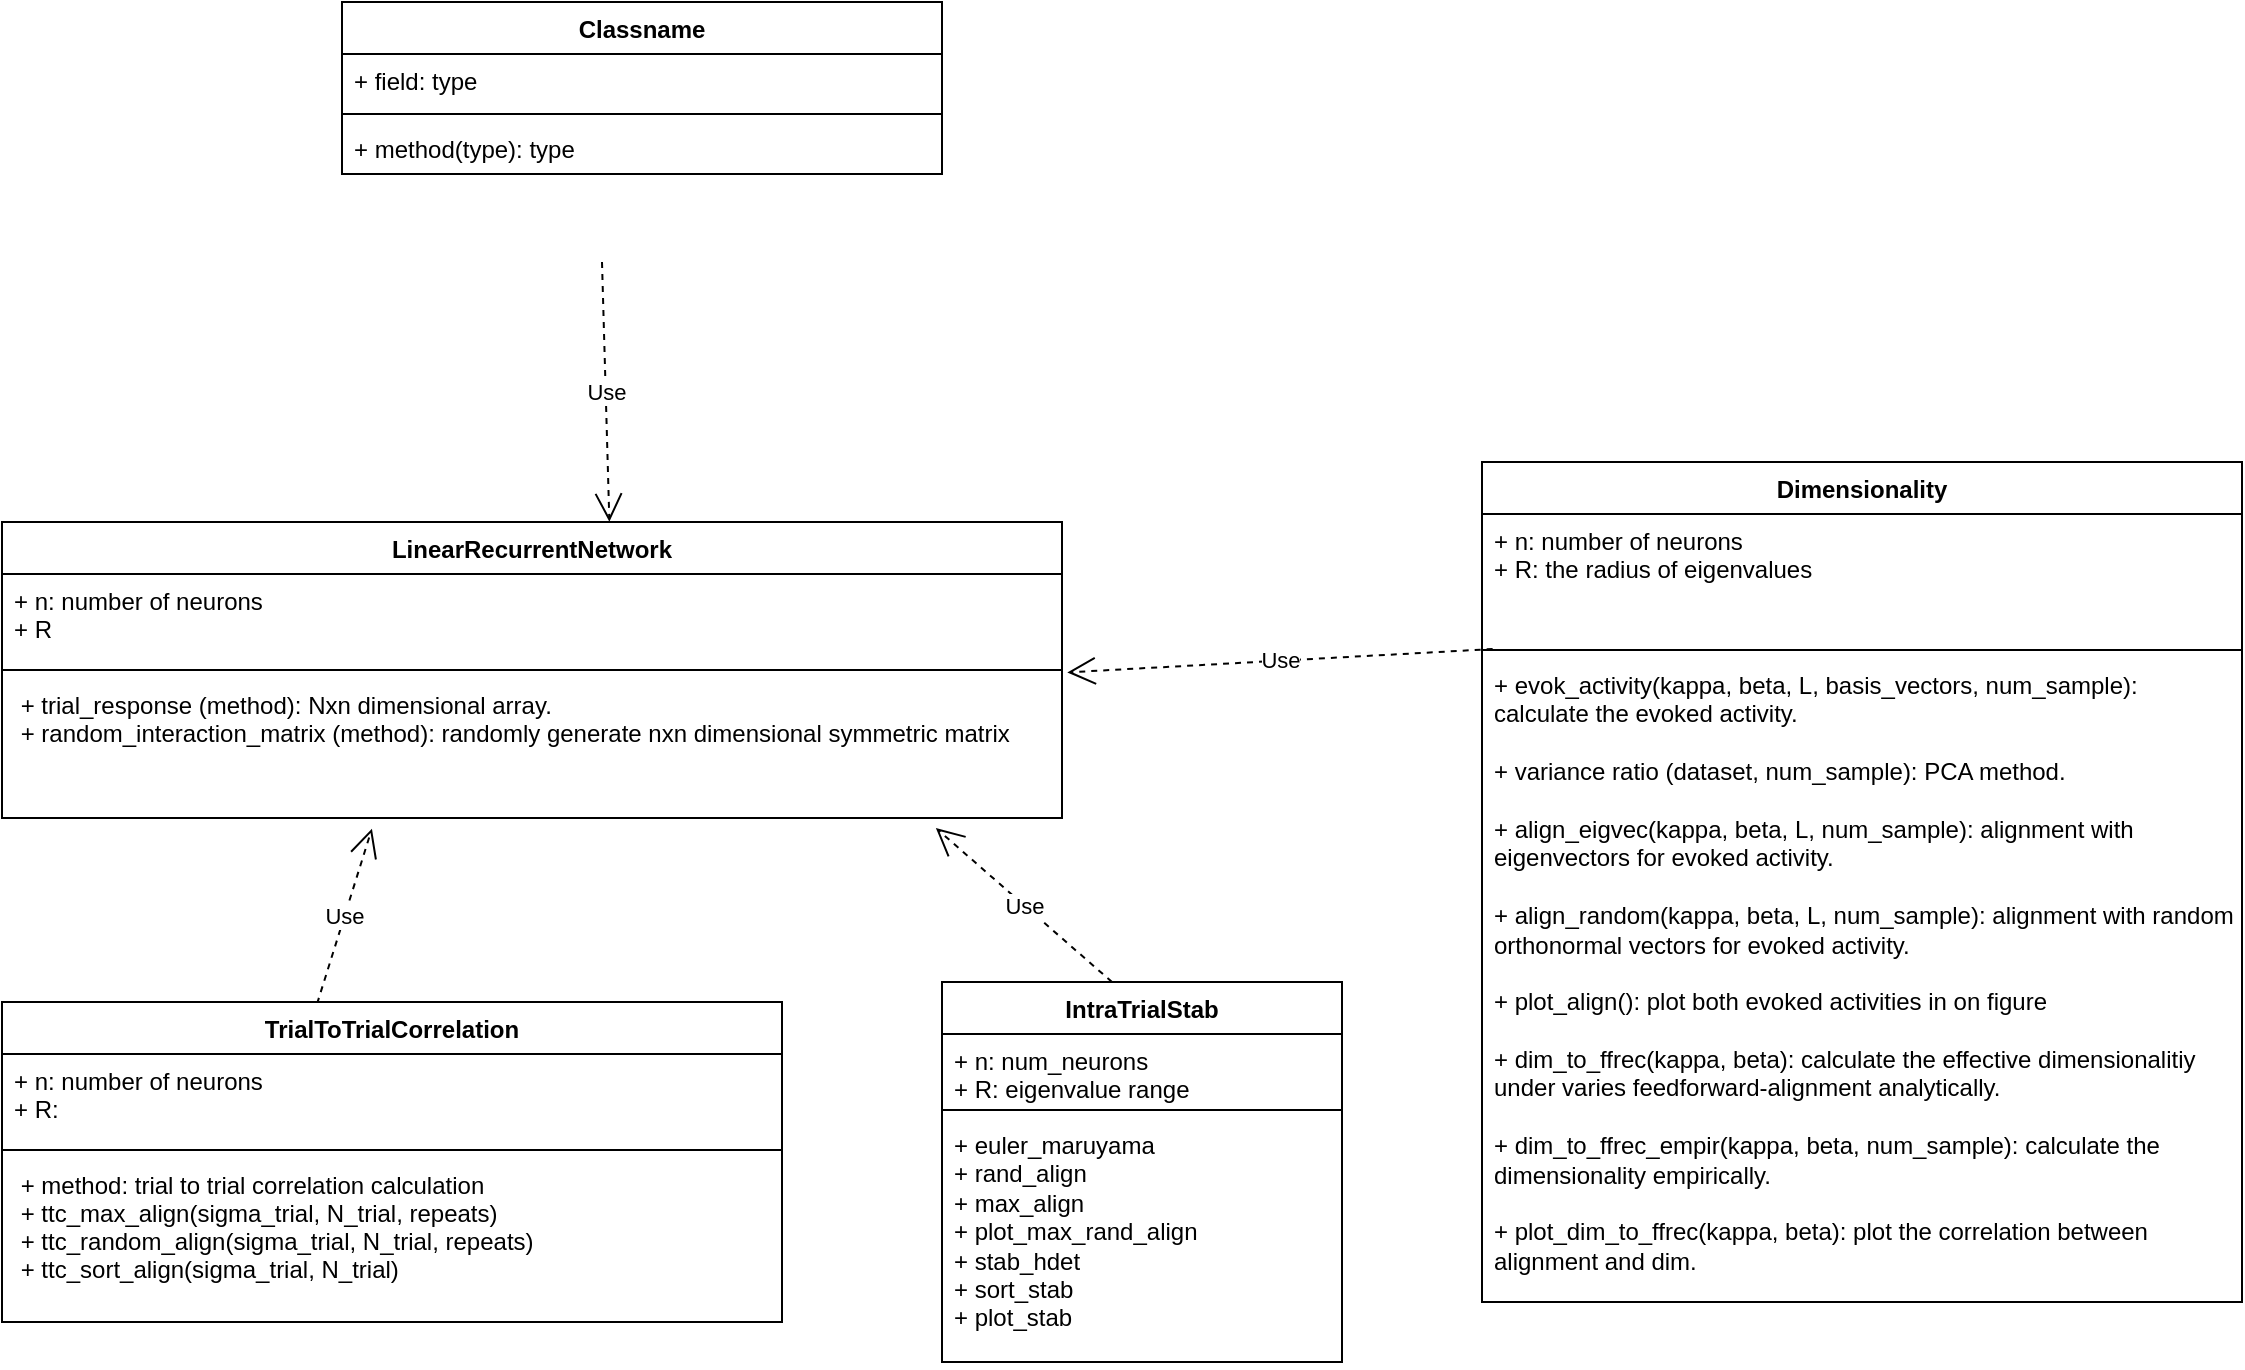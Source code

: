 <mxfile version="21.6.2" type="github">
  <diagram id="dGOGpCLeey213xIE_ilE" name="Page-1">
    <mxGraphModel dx="737" dy="1570" grid="1" gridSize="10" guides="1" tooltips="1" connect="1" arrows="1" fold="1" page="1" pageScale="1" pageWidth="827" pageHeight="1169" math="0" shadow="0">
      <root>
        <mxCell id="0" />
        <mxCell id="1" parent="0" />
        <mxCell id="rlB1_ra6VnP8-Edz8Y6e-7" value="LinearRecurrentNetwork" style="swimlane;fontStyle=1;align=center;verticalAlign=top;childLayout=stackLayout;horizontal=1;startSize=26;horizontalStack=0;resizeParent=1;resizeParentMax=0;resizeLast=0;collapsible=1;marginBottom=0;" parent="1" vertex="1">
          <mxGeometry x="20" y="10" width="530" height="148" as="geometry" />
        </mxCell>
        <mxCell id="rlB1_ra6VnP8-Edz8Y6e-8" value="+ n: number of neurons&#xa;+ R" style="text;strokeColor=none;fillColor=none;align=left;verticalAlign=top;spacingLeft=4;spacingRight=4;overflow=hidden;rotatable=0;points=[[0,0.5],[1,0.5]];portConstraint=eastwest;" parent="rlB1_ra6VnP8-Edz8Y6e-7" vertex="1">
          <mxGeometry y="26" width="530" height="44" as="geometry" />
        </mxCell>
        <mxCell id="rlB1_ra6VnP8-Edz8Y6e-9" value="" style="line;strokeWidth=1;fillColor=none;align=left;verticalAlign=middle;spacingTop=-1;spacingLeft=3;spacingRight=3;rotatable=0;labelPosition=right;points=[];portConstraint=eastwest;" parent="rlB1_ra6VnP8-Edz8Y6e-7" vertex="1">
          <mxGeometry y="70" width="530" height="8" as="geometry" />
        </mxCell>
        <mxCell id="rlB1_ra6VnP8-Edz8Y6e-10" value=" + trial_response (method): Nxn dimensional array.&#xa; + random_interaction_matrix (method): randomly generate nxn dimensional symmetric matrix &#xa; " style="text;strokeColor=none;fillColor=none;align=left;verticalAlign=top;spacingLeft=4;spacingRight=4;overflow=hidden;rotatable=0;points=[[0,0.5],[1,0.5]];portConstraint=eastwest;" parent="rlB1_ra6VnP8-Edz8Y6e-7" vertex="1">
          <mxGeometry y="78" width="530" height="70" as="geometry" />
        </mxCell>
        <mxCell id="rlB1_ra6VnP8-Edz8Y6e-13" value="Use" style="endArrow=open;endSize=12;dashed=1;html=1;rounded=0;entryX=0.349;entryY=1.076;entryDx=0;entryDy=0;entryPerimeter=0;exitX=0.404;exitY=0.005;exitDx=0;exitDy=0;exitPerimeter=0;" parent="1" source="rlB1_ra6VnP8-Edz8Y6e-14" target="rlB1_ra6VnP8-Edz8Y6e-10" edge="1">
          <mxGeometry width="160" relative="1" as="geometry">
            <mxPoint x="209" y="400" as="sourcePoint" />
            <mxPoint x="500" y="370" as="targetPoint" />
          </mxGeometry>
        </mxCell>
        <mxCell id="rlB1_ra6VnP8-Edz8Y6e-14" value="TrialToTrialCorrelation" style="swimlane;fontStyle=1;align=center;verticalAlign=top;childLayout=stackLayout;horizontal=1;startSize=26;horizontalStack=0;resizeParent=1;resizeParentMax=0;resizeLast=0;collapsible=1;marginBottom=0;" parent="1" vertex="1">
          <mxGeometry x="20" y="250" width="390" height="160" as="geometry" />
        </mxCell>
        <mxCell id="rlB1_ra6VnP8-Edz8Y6e-15" value="+ n: number of neurons&#xa;+ R: " style="text;strokeColor=none;fillColor=none;align=left;verticalAlign=top;spacingLeft=4;spacingRight=4;overflow=hidden;rotatable=0;points=[[0,0.5],[1,0.5]];portConstraint=eastwest;" parent="rlB1_ra6VnP8-Edz8Y6e-14" vertex="1">
          <mxGeometry y="26" width="390" height="44" as="geometry" />
        </mxCell>
        <mxCell id="rlB1_ra6VnP8-Edz8Y6e-16" value="" style="line;strokeWidth=1;fillColor=none;align=left;verticalAlign=middle;spacingTop=-1;spacingLeft=3;spacingRight=3;rotatable=0;labelPosition=right;points=[];portConstraint=eastwest;" parent="rlB1_ra6VnP8-Edz8Y6e-14" vertex="1">
          <mxGeometry y="70" width="390" height="8" as="geometry" />
        </mxCell>
        <mxCell id="rlB1_ra6VnP8-Edz8Y6e-17" value=" + method: trial to trial correlation calculation&#xa; + ttc_max_align(sigma_trial, N_trial, repeats)&#xa; + ttc_random_align(sigma_trial, N_trial, repeats)&#xa; + ttc_sort_align(sigma_trial, N_trial)" style="text;strokeColor=none;fillColor=none;align=left;verticalAlign=top;spacingLeft=4;spacingRight=4;overflow=hidden;rotatable=0;points=[[0,0.5],[1,0.5]];portConstraint=eastwest;" parent="rlB1_ra6VnP8-Edz8Y6e-14" vertex="1">
          <mxGeometry y="78" width="390" height="82" as="geometry" />
        </mxCell>
        <mxCell id="5Ww3l1jQiTz27_lDTmvw-11" value="Use" style="endArrow=open;endSize=12;dashed=1;html=1;rounded=0;entryX=0.881;entryY=1.072;entryDx=0;entryDy=0;entryPerimeter=0;exitX=0.5;exitY=0;exitDx=0;exitDy=0;" parent="1" target="rlB1_ra6VnP8-Edz8Y6e-10" edge="1">
          <mxGeometry width="160" relative="1" as="geometry">
            <mxPoint x="575" y="240" as="sourcePoint" />
            <mxPoint x="414" y="192" as="targetPoint" />
          </mxGeometry>
        </mxCell>
        <mxCell id="1hIKZWcv42IM_LAckUPL-1" value="Dimensionality" style="swimlane;fontStyle=1;align=center;verticalAlign=top;childLayout=stackLayout;horizontal=1;startSize=26;horizontalStack=0;resizeParent=1;resizeParentMax=0;resizeLast=0;collapsible=1;marginBottom=0;whiteSpace=wrap;html=1;" parent="1" vertex="1">
          <mxGeometry x="760" y="-20" width="380" height="420" as="geometry" />
        </mxCell>
        <mxCell id="1hIKZWcv42IM_LAckUPL-2" value="+ n: number of neurons&lt;br&gt;+ R: the radius of eigenvalues&amp;nbsp;" style="text;strokeColor=none;fillColor=none;align=left;verticalAlign=top;spacingLeft=4;spacingRight=4;overflow=hidden;rotatable=0;points=[[0,0.5],[1,0.5]];portConstraint=eastwest;whiteSpace=wrap;html=1;" parent="1hIKZWcv42IM_LAckUPL-1" vertex="1">
          <mxGeometry y="26" width="380" height="64" as="geometry" />
        </mxCell>
        <mxCell id="1hIKZWcv42IM_LAckUPL-3" value="" style="line;strokeWidth=1;fillColor=none;align=left;verticalAlign=middle;spacingTop=-1;spacingLeft=3;spacingRight=3;rotatable=0;labelPosition=right;points=[];portConstraint=eastwest;strokeColor=inherit;" parent="1hIKZWcv42IM_LAckUPL-1" vertex="1">
          <mxGeometry y="90" width="380" height="8" as="geometry" />
        </mxCell>
        <mxCell id="1hIKZWcv42IM_LAckUPL-4" value="+ evok_activity(kappa, beta, L, basis_vectors, num_sample): calculate the evoked activity.&lt;br&gt;&lt;br&gt;+ variance ratio (dataset, num_sample): PCA method.&lt;br&gt;&lt;br&gt;+ align_eigvec(kappa, beta, L, num_sample): alignment with eigenvectors for evoked activity.&lt;br&gt;&lt;br&gt;+ align_random(kappa, beta, L, num_sample): alignment with random orthonormal vectors for evoked activity.&lt;br&gt;&lt;br&gt;+ plot_align(): plot both evoked activities in on figure&lt;br&gt;&lt;br&gt;+ dim_to_ffrec(kappa, beta): calculate the effective dimensionalitiy under varies feedforward-alignment analytically.&lt;br&gt;&lt;br&gt;+ dim_to_ffrec_empir(kappa, beta, num_sample): calculate the dimensionality empirically.&lt;br&gt;&lt;br&gt;+ plot_dim_to_ffrec(kappa, beta): plot the correlation between alignment and dim.&amp;nbsp;" style="text;strokeColor=none;fillColor=none;align=left;verticalAlign=top;spacingLeft=4;spacingRight=4;overflow=hidden;rotatable=0;points=[[0,0.5],[1,0.5]];portConstraint=eastwest;whiteSpace=wrap;html=1;" parent="1hIKZWcv42IM_LAckUPL-1" vertex="1">
          <mxGeometry y="98" width="380" height="322" as="geometry" />
        </mxCell>
        <mxCell id="1hIKZWcv42IM_LAckUPL-7" value="Use" style="endArrow=open;endSize=12;dashed=1;html=1;rounded=0;entryX=1.005;entryY=-0.04;entryDx=0;entryDy=0;entryPerimeter=0;exitX=0.014;exitY=1.055;exitDx=0;exitDy=0;exitPerimeter=0;" parent="1" source="1hIKZWcv42IM_LAckUPL-2" target="rlB1_ra6VnP8-Edz8Y6e-10" edge="1">
          <mxGeometry width="160" relative="1" as="geometry">
            <mxPoint x="400" y="260" as="sourcePoint" />
            <mxPoint x="560" y="260" as="targetPoint" />
          </mxGeometry>
        </mxCell>
        <mxCell id="VlIpVwVneqfISfBsCqPw-5" value="IntraTrialStab" style="swimlane;fontStyle=1;align=center;verticalAlign=top;childLayout=stackLayout;horizontal=1;startSize=26;horizontalStack=0;resizeParent=1;resizeParentMax=0;resizeLast=0;collapsible=1;marginBottom=0;whiteSpace=wrap;html=1;" vertex="1" parent="1">
          <mxGeometry x="490" y="240" width="200" height="190" as="geometry" />
        </mxCell>
        <mxCell id="VlIpVwVneqfISfBsCqPw-6" value="+ n: num_neurons&lt;br&gt;+ R: eigenvalue range" style="text;strokeColor=none;fillColor=none;align=left;verticalAlign=top;spacingLeft=4;spacingRight=4;overflow=hidden;rotatable=0;points=[[0,0.5],[1,0.5]];portConstraint=eastwest;whiteSpace=wrap;html=1;" vertex="1" parent="VlIpVwVneqfISfBsCqPw-5">
          <mxGeometry y="26" width="200" height="34" as="geometry" />
        </mxCell>
        <mxCell id="VlIpVwVneqfISfBsCqPw-7" value="" style="line;strokeWidth=1;fillColor=none;align=left;verticalAlign=middle;spacingTop=-1;spacingLeft=3;spacingRight=3;rotatable=0;labelPosition=right;points=[];portConstraint=eastwest;strokeColor=inherit;" vertex="1" parent="VlIpVwVneqfISfBsCqPw-5">
          <mxGeometry y="60" width="200" height="8" as="geometry" />
        </mxCell>
        <mxCell id="VlIpVwVneqfISfBsCqPw-8" value="+ euler_maruyama&lt;br&gt;+ rand_align&lt;br&gt;+ max_align&lt;br&gt;+ plot_max_rand_align&lt;br&gt;+ stab_hdet&lt;br&gt;+ sort_stab&lt;br&gt;+ plot_stab" style="text;strokeColor=none;fillColor=none;align=left;verticalAlign=top;spacingLeft=4;spacingRight=4;overflow=hidden;rotatable=0;points=[[0,0.5],[1,0.5]];portConstraint=eastwest;whiteSpace=wrap;html=1;" vertex="1" parent="VlIpVwVneqfISfBsCqPw-5">
          <mxGeometry y="68" width="200" height="122" as="geometry" />
        </mxCell>
        <mxCell id="VlIpVwVneqfISfBsCqPw-9" value="Classname" style="swimlane;fontStyle=1;align=center;verticalAlign=top;childLayout=stackLayout;horizontal=1;startSize=26;horizontalStack=0;resizeParent=1;resizeParentMax=0;resizeLast=0;collapsible=1;marginBottom=0;whiteSpace=wrap;html=1;" vertex="1" parent="1">
          <mxGeometry x="190" y="-250" width="300" height="86" as="geometry" />
        </mxCell>
        <mxCell id="VlIpVwVneqfISfBsCqPw-10" value="+ field: type" style="text;strokeColor=none;fillColor=none;align=left;verticalAlign=top;spacingLeft=4;spacingRight=4;overflow=hidden;rotatable=0;points=[[0,0.5],[1,0.5]];portConstraint=eastwest;whiteSpace=wrap;html=1;" vertex="1" parent="VlIpVwVneqfISfBsCqPw-9">
          <mxGeometry y="26" width="300" height="26" as="geometry" />
        </mxCell>
        <mxCell id="VlIpVwVneqfISfBsCqPw-11" value="" style="line;strokeWidth=1;fillColor=none;align=left;verticalAlign=middle;spacingTop=-1;spacingLeft=3;spacingRight=3;rotatable=0;labelPosition=right;points=[];portConstraint=eastwest;strokeColor=inherit;" vertex="1" parent="VlIpVwVneqfISfBsCqPw-9">
          <mxGeometry y="52" width="300" height="8" as="geometry" />
        </mxCell>
        <mxCell id="VlIpVwVneqfISfBsCqPw-12" value="+ method(type): type" style="text;strokeColor=none;fillColor=none;align=left;verticalAlign=top;spacingLeft=4;spacingRight=4;overflow=hidden;rotatable=0;points=[[0,0.5],[1,0.5]];portConstraint=eastwest;whiteSpace=wrap;html=1;" vertex="1" parent="VlIpVwVneqfISfBsCqPw-9">
          <mxGeometry y="60" width="300" height="26" as="geometry" />
        </mxCell>
        <mxCell id="VlIpVwVneqfISfBsCqPw-13" value="Use" style="endArrow=open;endSize=12;dashed=1;html=1;rounded=0;entryX=0.573;entryY=-0.001;entryDx=0;entryDy=0;entryPerimeter=0;" edge="1" parent="1" target="rlB1_ra6VnP8-Edz8Y6e-7">
          <mxGeometry width="160" relative="1" as="geometry">
            <mxPoint x="320" y="-120" as="sourcePoint" />
            <mxPoint x="338" y="-119" as="targetPoint" />
          </mxGeometry>
        </mxCell>
      </root>
    </mxGraphModel>
  </diagram>
</mxfile>
